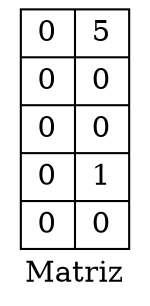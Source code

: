 digraph g{
node [shape = record, width = 0.1, height = 0.1];
estructura [label = "{ {0 | 5 } | {0 | 0 } | {0 | 0 } | {0 | 1 } | {0 | 0 } }"]
label = "Matriz"
}